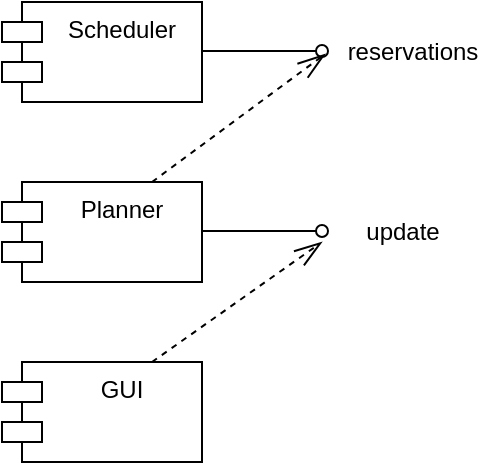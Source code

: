 <mxfile version="22.0.8" type="github">
  <diagram name="第 1 页" id="I7Lg_jXAPx183JBNVncZ">
    <mxGraphModel dx="548" dy="573" grid="1" gridSize="10" guides="1" tooltips="1" connect="1" arrows="1" fold="1" page="1" pageScale="1" pageWidth="827" pageHeight="1169" math="0" shadow="0">
      <root>
        <mxCell id="0" />
        <mxCell id="1" parent="0" />
        <mxCell id="CelcOn0xXq0qaMrNwHss-1" value="Scheduler" style="shape=module;align=left;spacingLeft=20;align=center;verticalAlign=top;whiteSpace=wrap;html=1;" vertex="1" parent="1">
          <mxGeometry x="80" y="140" width="100" height="50" as="geometry" />
        </mxCell>
        <mxCell id="CelcOn0xXq0qaMrNwHss-2" value="Planner" style="shape=module;align=left;spacingLeft=20;align=center;verticalAlign=top;whiteSpace=wrap;html=1;" vertex="1" parent="1">
          <mxGeometry x="80" y="230" width="100" height="50" as="geometry" />
        </mxCell>
        <mxCell id="CelcOn0xXq0qaMrNwHss-3" value="GUI" style="shape=module;align=left;spacingLeft=20;align=center;verticalAlign=top;whiteSpace=wrap;html=1;" vertex="1" parent="1">
          <mxGeometry x="80" y="320" width="100" height="50" as="geometry" />
        </mxCell>
        <mxCell id="CelcOn0xXq0qaMrNwHss-4" value="" style="endArrow=oval;html=1;rounded=0;endFill=0;" edge="1" parent="1">
          <mxGeometry width="50" height="50" relative="1" as="geometry">
            <mxPoint x="180" y="164.5" as="sourcePoint" />
            <mxPoint x="240" y="164.5" as="targetPoint" />
          </mxGeometry>
        </mxCell>
        <mxCell id="CelcOn0xXq0qaMrNwHss-5" value="" style="endArrow=oval;html=1;rounded=0;endFill=0;" edge="1" parent="1">
          <mxGeometry width="50" height="50" relative="1" as="geometry">
            <mxPoint x="180" y="254.5" as="sourcePoint" />
            <mxPoint x="240" y="254.5" as="targetPoint" />
          </mxGeometry>
        </mxCell>
        <mxCell id="CelcOn0xXq0qaMrNwHss-7" value="reservations" style="text;html=1;align=center;verticalAlign=middle;resizable=0;points=[];autosize=1;strokeColor=none;fillColor=none;" vertex="1" parent="1">
          <mxGeometry x="240" y="150" width="90" height="30" as="geometry" />
        </mxCell>
        <mxCell id="CelcOn0xXq0qaMrNwHss-8" value="update" style="text;html=1;align=center;verticalAlign=middle;resizable=0;points=[];autosize=1;strokeColor=none;fillColor=none;" vertex="1" parent="1">
          <mxGeometry x="250" y="240" width="60" height="30" as="geometry" />
        </mxCell>
        <mxCell id="CelcOn0xXq0qaMrNwHss-13" value="" style="endArrow=openThin;dashed=1;endFill=0;endSize=12;html=1;rounded=0;exitX=0.75;exitY=0;exitDx=0;exitDy=0;" edge="1" parent="1" source="CelcOn0xXq0qaMrNwHss-3">
          <mxGeometry width="160" relative="1" as="geometry">
            <mxPoint x="200" y="300" as="sourcePoint" />
            <mxPoint x="240" y="260" as="targetPoint" />
          </mxGeometry>
        </mxCell>
        <mxCell id="CelcOn0xXq0qaMrNwHss-14" value="" style="endArrow=openThin;dashed=1;endFill=0;endSize=12;html=1;rounded=0;exitX=0.75;exitY=0;exitDx=0;exitDy=0;entryX=0.018;entryY=0.533;entryDx=0;entryDy=0;entryPerimeter=0;" edge="1" parent="1" target="CelcOn0xXq0qaMrNwHss-7">
          <mxGeometry width="160" relative="1" as="geometry">
            <mxPoint x="155" y="230" as="sourcePoint" />
            <mxPoint x="240" y="170" as="targetPoint" />
          </mxGeometry>
        </mxCell>
      </root>
    </mxGraphModel>
  </diagram>
</mxfile>
